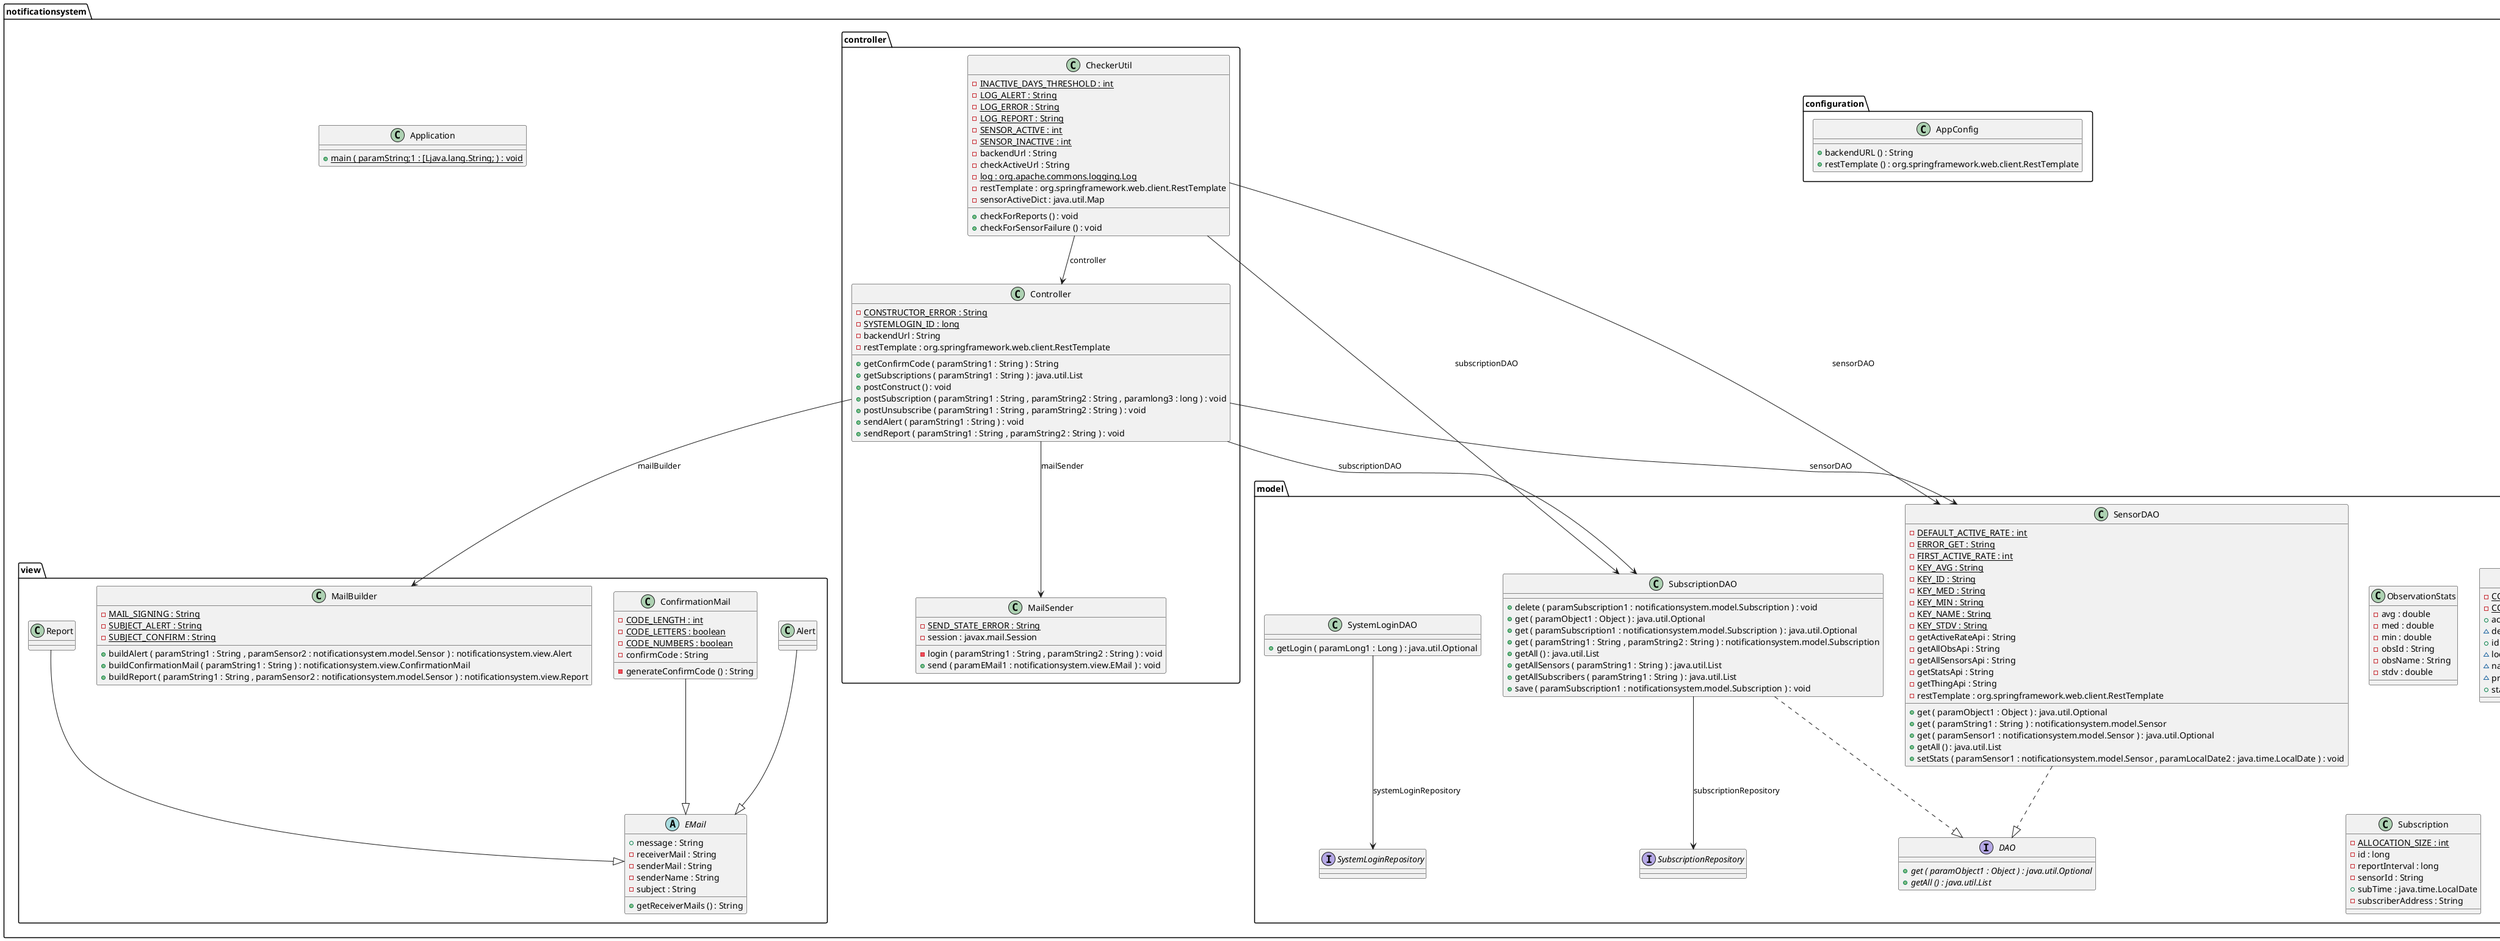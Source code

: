 @startuml

class notificationsystem.Application {
	{method}  {static} +main ( paramString;1 : [Ljava.lang.String; ) : void
}


class notificationsystem.configuration.AppConfig {
	{method} +backendURL () : String
	{method} +restTemplate () : org.springframework.web.client.RestTemplate
}


class notificationsystem.controller.CheckerUtil {
	{field} {static} -INACTIVE_DAYS_THRESHOLD : int
	{field} {static} -LOG_ALERT : String
	{field} {static} -LOG_ERROR : String
	{field} {static} -LOG_REPORT : String
	{field} {static} -SENSOR_ACTIVE : int
	{field} {static} -SENSOR_INACTIVE : int
	{field} -backendUrl : String
	{field} -checkActiveUrl : String
	{field} {static} -log : org.apache.commons.logging.Log
	{field} -restTemplate : org.springframework.web.client.RestTemplate
	{field} -sensorActiveDict : java.util.Map
	{method} +checkForReports () : void
	{method} +checkForSensorFailure () : void
}


class notificationsystem.controller.Controller {
	{field} {static} -CONSTRUCTOR_ERROR : String
	{field} {static} -SYSTEMLOGIN_ID : long
	{field} -backendUrl : String
	{field} -restTemplate : org.springframework.web.client.RestTemplate
	{method} +getConfirmCode ( paramString1 : String ) : String
	{method} +getSubscriptions ( paramString1 : String ) : java.util.List
	{method} +postConstruct () : void
	{method} +postSubscription ( paramString1 : String , paramString2 : String , paramlong3 : long ) : void
	{method} +postUnsubscribe ( paramString1 : String , paramString2 : String ) : void
	{method} +sendAlert ( paramString1 : String ) : void
	{method} +sendReport ( paramString1 : String , paramString2 : String ) : void
}


class notificationsystem.controller.MailSender {
	{field} {static} -SEND_STATE_ERROR : String
	{field} -session : javax.mail.Session
	{method} -login ( paramString1 : String , paramString2 : String ) : void
	{method} +send ( paramEMail1 : notificationsystem.view.EMail ) : void
}


interface notificationsystem.model.DAO {
	{method}  {abstract} +get ( paramObject1 : Object ) : java.util.Optional
	{method}  {abstract} +getAll () : java.util.List
}


class notificationsystem.model.ObservationStats {
	{field} -avg : double
	{field} -med : double
	{field} -min : double
	{field} -obsId : String
	{field} -obsName : String
	{field} -stdv : double
}


class notificationsystem.model.Sensor {
	{field} {static} -COORDINATES_IN_LOCATION : int
	{field} {static} -COORDINATES_KEY : String
	{field} +activeRate : double
	{field} ~description : String
	{field} +id : String
	{field} ~location : String
	{field} ~name : String
	{field} ~properties : String
	{field} +stats : java.util.LinkedList
}


class notificationsystem.model.SensorDAO {
	{field} {static} -DEFAULT_ACTIVE_RATE : int
	{field} {static} -ERROR_GET : String
	{field} {static} -FIRST_ACTIVE_RATE : int
	{field} {static} -KEY_AVG : String
	{field} {static} -KEY_ID : String
	{field} {static} -KEY_MED : String
	{field} {static} -KEY_MIN : String
	{field} {static} -KEY_NAME : String
	{field} {static} -KEY_STDV : String
	{field} -getActiveRateApi : String
	{field} -getAllObsApi : String
	{field} -getAllSensorsApi : String
	{field} -getStatsApi : String
	{field} -getThingApi : String
	{field} -restTemplate : org.springframework.web.client.RestTemplate
	{method} +get ( paramObject1 : Object ) : java.util.Optional
	{method} +get ( paramString1 : String ) : notificationsystem.model.Sensor
	{method} +get ( paramSensor1 : notificationsystem.model.Sensor ) : java.util.Optional
	{method} +getAll () : java.util.List
	{method} +setStats ( paramSensor1 : notificationsystem.model.Sensor , paramLocalDate2 : java.time.LocalDate ) : void
}


class notificationsystem.model.Subscription {
	{field} {static} -ALLOCATION_SIZE : int
	{field} -id : long
	{field} -reportInterval : long
	{field} -sensorId : String
	{field} +subTime : java.time.LocalDate
	{field} -subscriberAddress : String
}


class notificationsystem.model.SubscriptionDAO {
	{method} +delete ( paramSubscription1 : notificationsystem.model.Subscription ) : void
	{method} +get ( paramObject1 : Object ) : java.util.Optional
	{method} +get ( paramSubscription1 : notificationsystem.model.Subscription ) : java.util.Optional
	{method} +get ( paramString1 : String , paramString2 : String ) : notificationsystem.model.Subscription
	{method} +getAll () : java.util.List
	{method} +getAllSensors ( paramString1 : String ) : java.util.List
	{method} +getAllSubscribers ( paramString1 : String ) : java.util.List
	{method} +save ( paramSubscription1 : notificationsystem.model.Subscription ) : void
}


interface notificationsystem.model.SubscriptionRepository {
}


class notificationsystem.model.SystemLogin {
	{field} -id : long
	{field} -password : String
	{field} -username : String
}


class notificationsystem.model.SystemLoginDAO {
	{method} +getLogin ( paramLong1 : Long ) : java.util.Optional
}


interface notificationsystem.model.SystemLoginRepository {
}


class notificationsystem.view.Alert {
}


class notificationsystem.view.ConfirmationMail {
	{field} {static} -CODE_LENGTH : int
	{field} {static} -CODE_LETTERS : boolean
	{field} {static} -CODE_NUMBERS : boolean
	{field} -confirmCode : String
	{method} -generateConfirmCode () : String
}


abstract class notificationsystem.view.EMail {
	{field} +message : String
	{field} -receiverMail : String
	{field} -senderMail : String
	{field} -senderName : String
	{field} -subject : String
	{method} +getReceiverMails () : String
}


class notificationsystem.view.MailBuilder {
	{field} {static} -MAIL_SIGNING : String
	{field} {static} -SUBJECT_ALERT : String
	{field} {static} -SUBJECT_CONFIRM : String
	{method} +buildAlert ( paramString1 : String , paramSensor2 : notificationsystem.model.Sensor ) : notificationsystem.view.Alert
	{method} +buildConfirmationMail ( paramString1 : String ) : notificationsystem.view.ConfirmationMail
	{method} +buildReport ( paramString1 : String , paramSensor2 : notificationsystem.model.Sensor ) : notificationsystem.view.Report
}


class notificationsystem.view.Report {
}




notificationsystem.controller.CheckerUtil -->  notificationsystem.controller.Controller : controller
notificationsystem.controller.CheckerUtil -->  notificationsystem.model.SensorDAO : sensorDAO
notificationsystem.controller.CheckerUtil -->  notificationsystem.model.SubscriptionDAO : subscriptionDAO
notificationsystem.controller.Controller -->  notificationsystem.controller.MailSender : mailSender
notificationsystem.controller.Controller -->  notificationsystem.model.SensorDAO : sensorDAO
notificationsystem.controller.Controller -->  notificationsystem.model.SubscriptionDAO : subscriptionDAO
notificationsystem.controller.Controller -->  notificationsystem.view.MailBuilder : mailBuilder
notificationsystem.model.SensorDAO ..|>  notificationsystem.model.DAO
notificationsystem.model.SubscriptionDAO -->  notificationsystem.model.SubscriptionRepository : subscriptionRepository
notificationsystem.model.SubscriptionDAO ..|>  notificationsystem.model.DAO
notificationsystem.model.SystemLoginDAO -->  notificationsystem.model.SystemLoginRepository : systemLoginRepository
notificationsystem.view.Alert --|>  notificationsystem.view.EMail
notificationsystem.view.ConfirmationMail --|>  notificationsystem.view.EMail
notificationsystem.view.Report --|>  notificationsystem.view.EMail


@enduml
